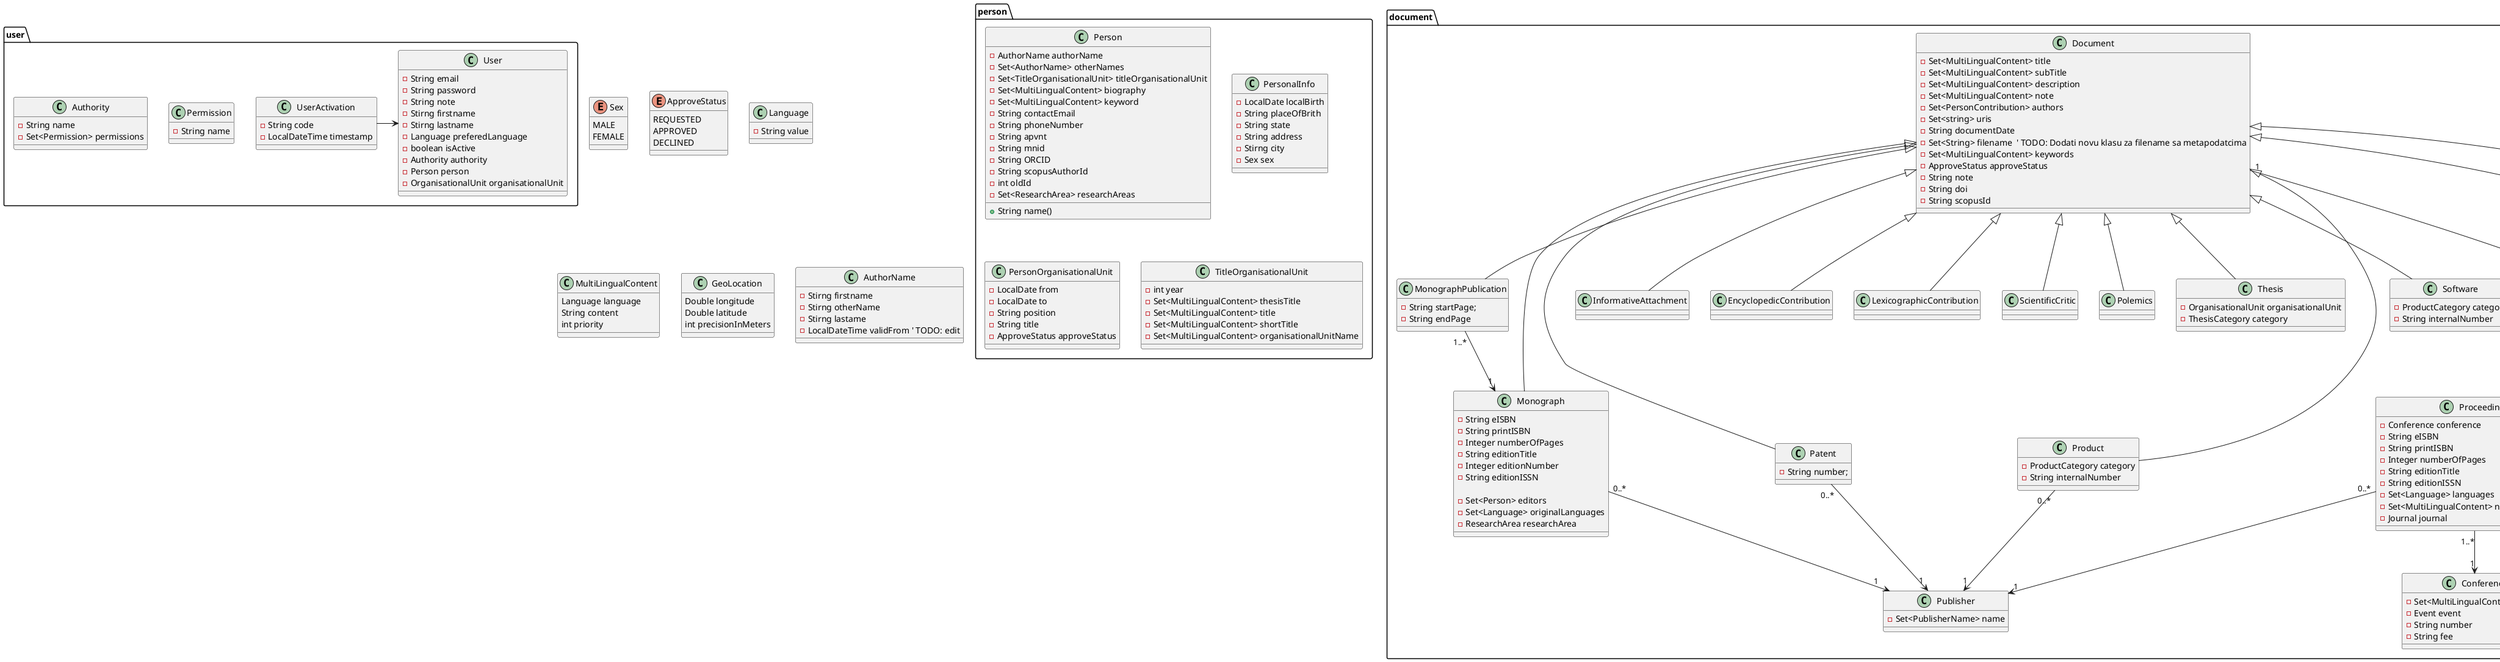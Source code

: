 @startuml

'TODO: Da li uri kod ovih objekata predstavlja ID?
'TODO: Za sta suzi locale
'TODO: Sta da radim sa reocrd DTO
'TODO: Author Position i Title razlike?
'TODO: Da li treba JMBG u autora
'TODO: Sta je PAVNT
'TODO: Da li treba za autora is active
'TODO: Fizicko ili logicko brisanje
'TODO: Da li da autora identifikujemo preko ID foregin key ili preko emaila ili kako vec
'TODO: Da li se Author ima id Usera ili User ima id Authora 

enum Sex {
  MALE
  FEMALE
}

enum ApproveStatus {
  REQUESTED
  APPROVED
  DECLINED
}

class Language {
  -String value
}


' TODO: Ekvivalent RecordDTO klasi, cilj je da se zajednicki metapodaci za razlicite entitete modeluju kako bi bili lako dostupni

class MultiLingualContent {
  Language language
  String content
  int priority
}

class GeoLocation {
  Double longitude
  Double latitude
  int precisionInMeters
}

  class AuthorName {
    -Stirng firstname
    -Stirng otherName
    -Stirng lastame
    -LocalDateTime validFrom ' TODO: edit
  }


package user {
  
  class Permission {
    -String name
  }
  
  class Authority {
    -String name
    -Set<Permission> permissions 
  }


  class User {
    -String email
    -String password
    -String note
    -Stirng firstname
    -Stirng lastname
    -Language preferedLanguage
    -boolean isActive
    -Authority authority
    -Person person
    -OrganisationalUnit organisationalUnit
  }

  class UserActivation {
    -String code
    -LocalDateTime timestamp
  }
  UserActivation -> User
}




package person {

  class Person {
    -AuthorName authorName
    -Set<AuthorName> otherNames
    +String name()
    -Set<TitleOrganisationalUnit> titleOrganisationalUnit
    -Set<MultiLingualContent> biography
    -Set<MultiLingualContent> keyword
    -String contactEmail
    -String phoneNumber
    -String apvnt
    -String mnid
    -String ORCID
    -String scopusAuthorId
    -int oldId
    -Set<ResearchArea> researchAreas 

  }
  ' TODO: What is other format names


  class PersonalInfo {
    -LocalDate localBirth
    -String placeOfBrith
    -String state
    -String address
    -Stirng city
    -Sex sex
  }

  class PersonOrganisationalUnit {
    -LocalDate from
    -LocalDate to
    -String position
    -String title
    -ApproveStatus approveStatus
  }


' TODO: Da li ce nekada biti potrebna instorija kada je dobio koje zvanje, da li je potrebna samo zadnja institucija ili?
  class TitleOrganisationalUnit {
    -int year
    -Set<MultiLingualContent> thesisTitle
    -Set<MultiLingualContent> title
    -Set<MultiLingualContent> shortTitle
    -Set<MultiLingualContent> organisationalUnitName
    ' -OrganisationalUnit organisationalUnit
    ' -Thesis thesis
  }


}


' TODO: Sta je someName
package institution {
  class OrganisationalUnit {
    -Set<MultiLingualContent> name
    -String acronym
    -Set<MultiLingualContent> keyword
    -Set<ResearchArea> researchAreas
    -GeoLocation location
  }
  OrganisationalUnit "1" --> "0..1" OrganisationalUnit

  class OrganisationalUnitLink {
    OrganisationalUnitLink baseOrganisationalUnit
    RelationType relationType
    OrganisationalUnit organisationalUnit
    LocalDateTime fromDate
    LocalDateTime toDate
  }

  class ResearchArea {
    -Set<MultiLingualContent> name
    -Set<MultiLingualContent> description
  }
  ResearchArea "1" --> "*" ResearchArea

  enum RelationType {
    BELONGS_TO
    MEMBER_OF
  }

}

' TODO: za svaki tip publikacije dodati zasebnu klasu ili modelovati sve u jednoj velikoj tabeli
package document {

  class PublisherName {
    -String name
    -String place
    -String state
    -Language language
  }

  class Publisher {
    -Set<PublisherName> name
  }

  class PersonContribution {
    -Person person
    -Set<MultiLingualContent> contributionDescription
    -boolean mainAuthor
  }

  ' TODO
  class CorrespondingAuthor {
    
  }

  class DocumentFile {
    string filename
    string serverFilename
    string description
    string mainType
  }

  ' TODO: Sta je alphabet???
  class Document {
    -Set<MultiLingualContent> title
    -Set<MultiLingualContent> subTitle
    -Set<MultiLingualContent> description
    -Set<MultiLingualContent> note
    -Set<PersonContribution> authors
    -Set<string> uris
    -String documentDate
    -Set<String> filename  ' TODO: Dodati novu klasu za filename sa metapodatcima
    -Set<MultiLingualContent> keywords
    -ApproveStatus approveStatus
    -String note
    -String doi
    -String scopusId
  }

  class ProceedingsPublication extends Document {
    -String startPage;
	  -String endPage;
    -Integer numberOfPages
  }

  class Proceedings {
    -Conference conference
    -String eISBN
    -String printISBN
    -Integer numberOfPages
    -String editionTitle
    -String editionISSN
    -Set<Language> languages
    -Set<MultiLingualContent> nameAbbreviation
    -Journal journal
  }

  class Conference {
    -Set<MultiLingualContent> name
    -Event event
    -String number
    -String fee
  }

  class Event {
    -String title
    -LocalDate dateFrom
    -LocalDate dateTo
    -String state
    -String place
  }

  class PersonContribution {
    ' TODO
  }

  ProceedingsPublication "1..*" --> "1" Proceedings
  Proceedings "1..*" --> "1" Conference

  ' Sta su paperType, start i end page?
  class JournalPublication extends Document {
    -String startPage;
	  -String endPage;
	  -String totalPages;
    -Stirng articleNumber
    -String volume
	  -String issue
  }

  class Journal {
    -String eIssn
    -String printIssn
    -Set<JournalEditors> journalEditors
    -Set<Language> languages
    -Set<MultiLingualContent> nameAbbreviation
  }

  class JournalEditors {
    -Person person
    -LocalDate from
    -LocalDate to
  }

  JournalPublication "1..*" --> "1" Journal

  ' TODO: Da li je poglavlje u monografiji dovoljno da se modeluje kao monografija pa da se u author contibution navede ko je sta radio
  class MonographPublication extends Document {
    -String startPage;
	  -String endPage
  }

  class Monograph extends Document {
    -String eISBN
    -String printISBN
    -Integer numberOfPages
    -String editionTitle
    -Integer editionNumber
    -String editionISSN

    ' TODO Editors link
    -Set<Person> editors
    -Set<Language> originalLanguages
    -ResearchArea researchArea
  }

  MonographPublication "1..*" --> "1" Monograph

  class Patent extends Document {
    -String number;
  }

  class InformativeAttachment extends Document {
  }

  class EncyclopedicContribution extends Document {
  }

  class LexicographicContribution extends Document {
  }

  class ScientificCritic extends Document {
  }

  class Polemics extends Document {
  }

  class Thesis extends Document {
    -OrganisationalUnit organisationalUnit
    -ThesisCategory category
  }

  class Product extends Document {
    -ProductCategory category
    -String internalNumber
  }

  class Software extends Document {
    -ProductCategory category
    -String internalNumber
  }

  enum ThesisCategory {
    MR
    PHD
    MASTER
    BACHELOR
  }

  enum ProductCategory {
    DATASET
    SOFTWARE
    TECHNICAL_SOLUTION
  }

  enum OtherPublicationCategory {
    INFORMATIVE_ATTACHMENT
    ENCYCLOPEDIC_CONTRIBUTION
    LEXICOGRAPHIC_CONTRIBUTION
    SCIENTIFIC_CRITIC
    POLEMICS
  }

  Document "1" --> "1..*" PersonContribution
  Monograph "0..*" --> "1" Publisher
  Proceedings "0..*" --> "1" Publisher
  Patent "0..*" --> "1" Publisher
  Product "0..*" --> "1" Publisher

}

@enduml

